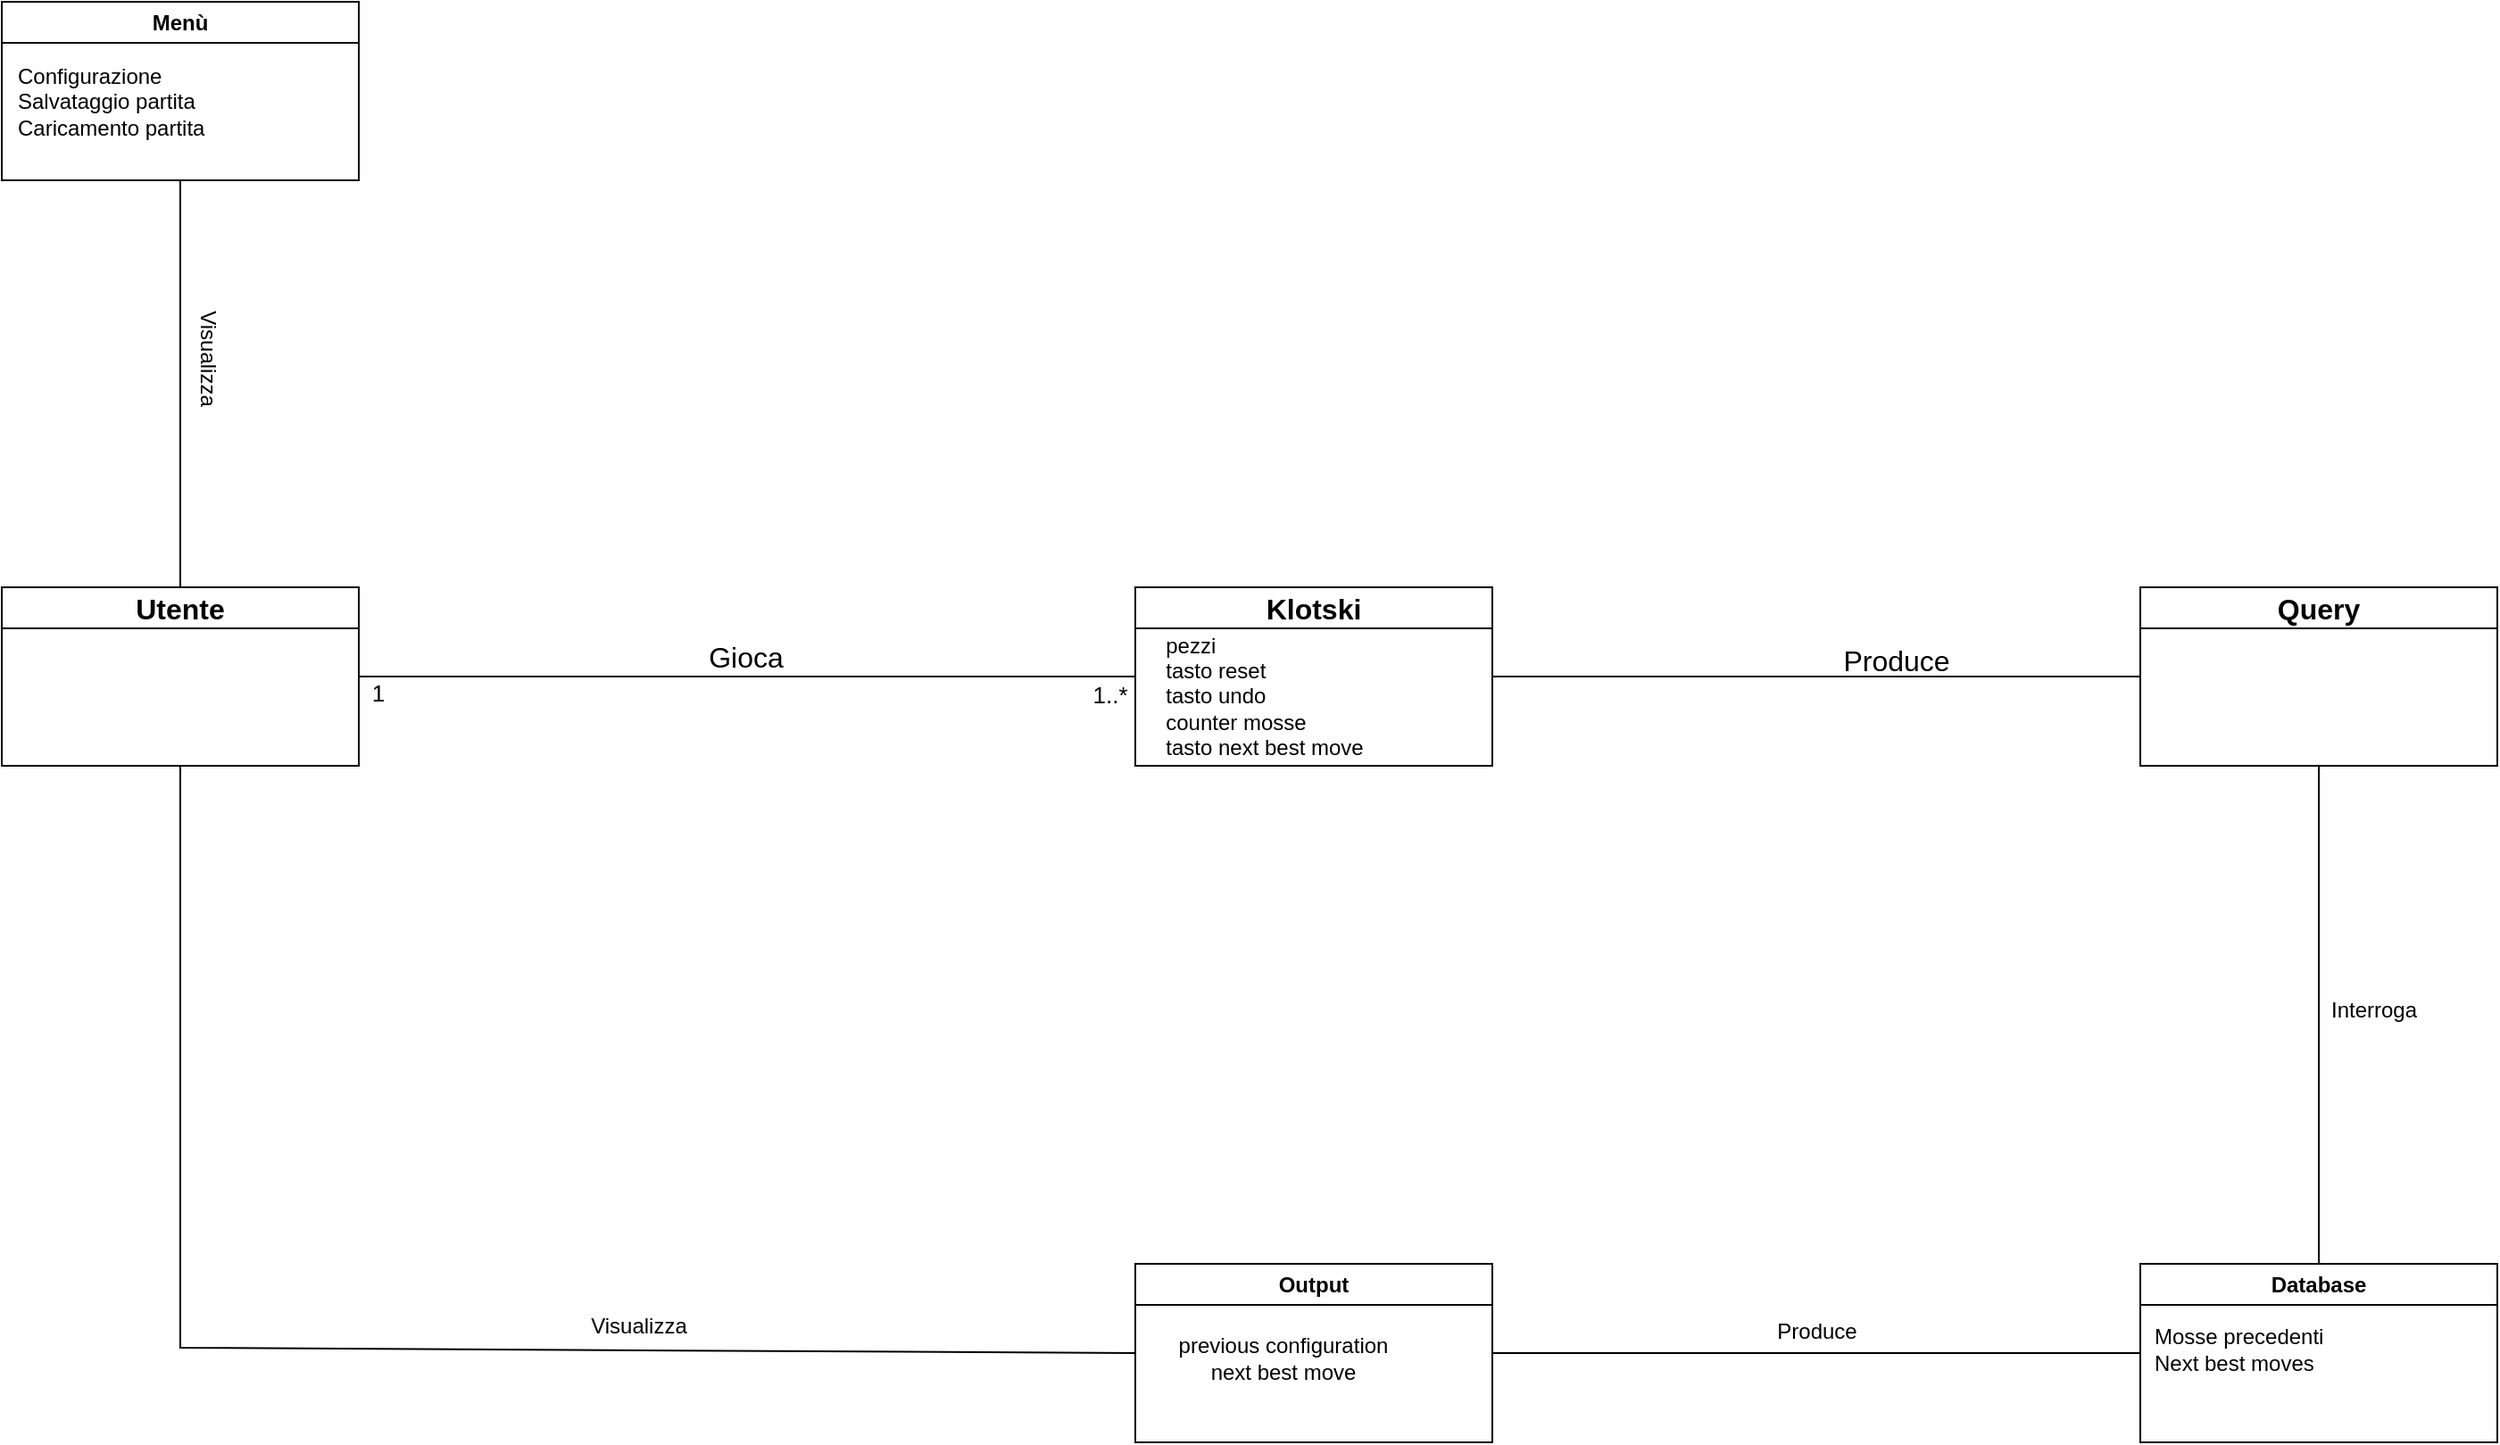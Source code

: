 <mxfile version="21.3.2" type="github">
  <diagram name="Page-1" id="4amIJGpFAnok3loFPaDU">
    <mxGraphModel dx="1313" dy="1086" grid="0" gridSize="10" guides="1" tooltips="1" connect="1" arrows="1" fold="1" page="0" pageScale="1" pageWidth="827" pageHeight="1169" math="0" shadow="0">
      <root>
        <mxCell id="0" />
        <mxCell id="1" parent="0" />
        <mxCell id="VzGeEJfKSirzglptqGWm-12" style="edgeStyle=none;curved=1;rounded=0;orthogonalLoop=1;jettySize=auto;html=1;exitX=1;exitY=0.5;exitDx=0;exitDy=0;entryX=0;entryY=0.5;entryDx=0;entryDy=0;fontSize=12;startSize=8;endSize=8;strokeColor=none;" parent="1" source="VzGeEJfKSirzglptqGWm-9" target="VzGeEJfKSirzglptqGWm-11" edge="1">
          <mxGeometry relative="1" as="geometry" />
        </mxCell>
        <mxCell id="VzGeEJfKSirzglptqGWm-9" value="Utente" style="swimlane;whiteSpace=wrap;html=1;fontSize=16;movable=1;resizable=1;rotatable=1;deletable=1;editable=1;locked=0;connectable=1;" parent="1" vertex="1">
          <mxGeometry width="200" height="100" as="geometry" />
        </mxCell>
        <mxCell id="VzGeEJfKSirzglptqGWm-11" value="Klotski" style="swimlane;whiteSpace=wrap;html=1;fontSize=16;" parent="1" vertex="1">
          <mxGeometry x="635" width="200" height="100" as="geometry" />
        </mxCell>
        <mxCell id="elHTS2MzDjqfxb-_1dfj-15" value="&lt;div style=&quot;text-align: left;&quot;&gt;pezzi&lt;/div&gt;&lt;div style=&quot;text-align: left;&quot;&gt;tasto reset&lt;/div&gt;&lt;div style=&quot;text-align: left;&quot;&gt;tasto undo&lt;/div&gt;&lt;div style=&quot;text-align: left;&quot;&gt;counter mosse&lt;/div&gt;&lt;div style=&quot;text-align: left;&quot;&gt;tasto next best move&lt;/div&gt;" style="text;html=1;strokeColor=none;fillColor=none;align=center;verticalAlign=middle;whiteSpace=wrap;rounded=0;" parent="VzGeEJfKSirzglptqGWm-11" vertex="1">
          <mxGeometry x="-27" y="24" width="199" height="74" as="geometry" />
        </mxCell>
        <mxCell id="VzGeEJfKSirzglptqGWm-14" value="" style="endArrow=none;html=1;rounded=0;fontSize=12;startSize=8;endSize=8;curved=1;exitX=1;exitY=0.5;exitDx=0;exitDy=0;entryX=0;entryY=0.5;entryDx=0;entryDy=0;" parent="1" source="VzGeEJfKSirzglptqGWm-9" target="VzGeEJfKSirzglptqGWm-11" edge="1">
          <mxGeometry width="50" height="50" relative="1" as="geometry">
            <mxPoint x="301" y="174" as="sourcePoint" />
            <mxPoint x="351" y="124" as="targetPoint" />
          </mxGeometry>
        </mxCell>
        <mxCell id="VzGeEJfKSirzglptqGWm-15" value="Gioca" style="text;html=1;strokeColor=none;fillColor=none;align=center;verticalAlign=middle;whiteSpace=wrap;rounded=0;fontSize=16;" parent="1" vertex="1">
          <mxGeometry x="387" y="24" width="60" height="30" as="geometry" />
        </mxCell>
        <mxCell id="VzGeEJfKSirzglptqGWm-16" value="1" style="text;html=1;strokeColor=none;fillColor=none;align=center;verticalAlign=middle;whiteSpace=wrap;rounded=0;fontSize=13;" parent="1" vertex="1">
          <mxGeometry x="206" y="54" width="10" height="10" as="geometry" />
        </mxCell>
        <mxCell id="VzGeEJfKSirzglptqGWm-17" value="&lt;font style=&quot;font-size: 13px;&quot;&gt;1..*&lt;/font&gt;" style="text;html=1;strokeColor=none;fillColor=none;align=center;verticalAlign=middle;whiteSpace=wrap;rounded=0;fontSize=16;" parent="1" vertex="1">
          <mxGeometry x="616" y="54" width="10" height="10" as="geometry" />
        </mxCell>
        <mxCell id="3ECE0dAHvvkNO9SrSXKV-3" value="" style="endArrow=none;html=1;rounded=0;fontSize=12;startSize=8;endSize=8;curved=1;exitX=1;exitY=0.5;exitDx=0;exitDy=0;entryX=0;entryY=0.5;entryDx=0;entryDy=0;" parent="1" source="VzGeEJfKSirzglptqGWm-11" target="3ECE0dAHvvkNO9SrSXKV-8" edge="1">
          <mxGeometry width="50" height="50" relative="1" as="geometry">
            <mxPoint x="1023" y="-55" as="sourcePoint" />
            <mxPoint x="1268" y="50" as="targetPoint" />
          </mxGeometry>
        </mxCell>
        <mxCell id="3ECE0dAHvvkNO9SrSXKV-7" value="Produce" style="text;strokeColor=none;align=center;fillColor=none;html=1;verticalAlign=middle;whiteSpace=wrap;rounded=0;fontSize=16;" parent="1" vertex="1">
          <mxGeometry x="1003" y="26" width="117" height="30" as="geometry" />
        </mxCell>
        <mxCell id="3ECE0dAHvvkNO9SrSXKV-8" value="Query" style="swimlane;whiteSpace=wrap;html=1;fontSize=16;" parent="1" vertex="1">
          <mxGeometry x="1198" width="200" height="100" as="geometry" />
        </mxCell>
        <mxCell id="elHTS2MzDjqfxb-_1dfj-1" value="Menù" style="swimlane;whiteSpace=wrap;html=1;" parent="1" vertex="1">
          <mxGeometry y="-328" width="200" height="100" as="geometry" />
        </mxCell>
        <mxCell id="zoUdu8iCxYcncd2xAAxY-10" value="Configurazione&lt;br&gt;Salvataggio partita&lt;br&gt;Caricamento partita" style="text;html=1;strokeColor=none;fillColor=none;align=left;verticalAlign=middle;whiteSpace=wrap;rounded=0;" vertex="1" parent="elHTS2MzDjqfxb-_1dfj-1">
          <mxGeometry x="7" y="41" width="130" height="30" as="geometry" />
        </mxCell>
        <mxCell id="elHTS2MzDjqfxb-_1dfj-2" value="" style="endArrow=none;html=1;rounded=0;exitX=0.5;exitY=0;exitDx=0;exitDy=0;entryX=0.5;entryY=1;entryDx=0;entryDy=0;" parent="1" source="VzGeEJfKSirzglptqGWm-9" target="elHTS2MzDjqfxb-_1dfj-1" edge="1">
          <mxGeometry width="50" height="50" relative="1" as="geometry">
            <mxPoint x="516" y="-212" as="sourcePoint" />
            <mxPoint x="566" y="-262" as="targetPoint" />
          </mxGeometry>
        </mxCell>
        <mxCell id="elHTS2MzDjqfxb-_1dfj-14" value="Visualizza" style="text;strokeColor=none;align=center;fillColor=none;html=1;verticalAlign=middle;whiteSpace=wrap;rounded=0;rotation=90;" parent="1" vertex="1">
          <mxGeometry x="38" y="-143" width="155" height="30" as="geometry" />
        </mxCell>
        <mxCell id="elHTS2MzDjqfxb-_1dfj-16" value="Interroga" style="text;html=1;strokeColor=none;fillColor=none;align=center;verticalAlign=middle;whiteSpace=wrap;rounded=0;" parent="1" vertex="1">
          <mxGeometry x="1299" y="222" width="60" height="30" as="geometry" />
        </mxCell>
        <mxCell id="elHTS2MzDjqfxb-_1dfj-21" value="" style="endArrow=none;html=1;rounded=0;exitX=0.5;exitY=1;exitDx=0;exitDy=0;entryX=0.5;entryY=0;entryDx=0;entryDy=0;" parent="1" source="3ECE0dAHvvkNO9SrSXKV-8" edge="1" target="elHTS2MzDjqfxb-_1dfj-26">
          <mxGeometry width="50" height="50" relative="1" as="geometry">
            <mxPoint x="1582" y="410" as="sourcePoint" />
            <mxPoint x="1632" y="360" as="targetPoint" />
          </mxGeometry>
        </mxCell>
        <mxCell id="elHTS2MzDjqfxb-_1dfj-26" value="Database" style="swimlane;whiteSpace=wrap;html=1;" parent="1" vertex="1">
          <mxGeometry x="1198" y="379" width="200" height="100" as="geometry" />
        </mxCell>
        <mxCell id="zoUdu8iCxYcncd2xAAxY-15" value="Mosse precedenti&lt;br&gt;Next best moves" style="text;html=1;strokeColor=none;fillColor=none;align=left;verticalAlign=middle;whiteSpace=wrap;rounded=0;" vertex="1" parent="elHTS2MzDjqfxb-_1dfj-26">
          <mxGeometry x="6" y="33" width="111" height="30" as="geometry" />
        </mxCell>
        <mxCell id="zoUdu8iCxYcncd2xAAxY-3" value="Output" style="swimlane;whiteSpace=wrap;html=1;" vertex="1" parent="1">
          <mxGeometry x="635" y="379" width="200" height="100" as="geometry" />
        </mxCell>
        <mxCell id="zoUdu8iCxYcncd2xAAxY-6" value="previous configuration&lt;br&gt;next best move" style="text;html=1;strokeColor=none;fillColor=none;align=center;verticalAlign=middle;whiteSpace=wrap;rounded=0;" vertex="1" parent="zoUdu8iCxYcncd2xAAxY-3">
          <mxGeometry x="4" y="38" width="158" height="30" as="geometry" />
        </mxCell>
        <mxCell id="zoUdu8iCxYcncd2xAAxY-4" value="" style="endArrow=none;html=1;rounded=0;exitX=1;exitY=0.5;exitDx=0;exitDy=0;entryX=0;entryY=0.5;entryDx=0;entryDy=0;" edge="1" parent="1" source="zoUdu8iCxYcncd2xAAxY-3" target="elHTS2MzDjqfxb-_1dfj-26">
          <mxGeometry width="50" height="50" relative="1" as="geometry">
            <mxPoint x="917" y="524" as="sourcePoint" />
            <mxPoint x="967" y="474" as="targetPoint" />
          </mxGeometry>
        </mxCell>
        <mxCell id="zoUdu8iCxYcncd2xAAxY-5" value="Produce" style="text;html=1;strokeColor=none;fillColor=none;align=center;verticalAlign=middle;whiteSpace=wrap;rounded=0;" vertex="1" parent="1">
          <mxGeometry x="987" y="402" width="60" height="30" as="geometry" />
        </mxCell>
        <mxCell id="zoUdu8iCxYcncd2xAAxY-8" value="" style="endArrow=none;html=1;rounded=0;entryX=0;entryY=0.5;entryDx=0;entryDy=0;exitX=0.5;exitY=1;exitDx=0;exitDy=0;" edge="1" parent="1" source="VzGeEJfKSirzglptqGWm-9" target="zoUdu8iCxYcncd2xAAxY-3">
          <mxGeometry width="50" height="50" relative="1" as="geometry">
            <mxPoint x="73" y="393" as="sourcePoint" />
            <mxPoint x="595" y="447" as="targetPoint" />
            <Array as="points">
              <mxPoint x="100" y="426" />
            </Array>
          </mxGeometry>
        </mxCell>
        <mxCell id="zoUdu8iCxYcncd2xAAxY-14" value="Visualizza" style="text;html=1;strokeColor=none;fillColor=none;align=center;verticalAlign=middle;whiteSpace=wrap;rounded=0;" vertex="1" parent="1">
          <mxGeometry x="327" y="399" width="60" height="30" as="geometry" />
        </mxCell>
      </root>
    </mxGraphModel>
  </diagram>
</mxfile>
